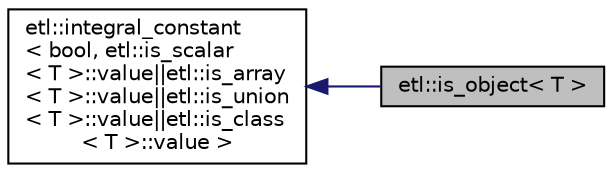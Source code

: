 digraph "etl::is_object&lt; T &gt;"
{
  edge [fontname="Helvetica",fontsize="10",labelfontname="Helvetica",labelfontsize="10"];
  node [fontname="Helvetica",fontsize="10",shape=record];
  rankdir="LR";
  Node0 [label="etl::is_object\< T \>",height=0.2,width=0.4,color="black", fillcolor="grey75", style="filled", fontcolor="black"];
  Node1 -> Node0 [dir="back",color="midnightblue",fontsize="10",style="solid",fontname="Helvetica"];
  Node1 [label="etl::integral_constant\l\< bool, etl::is_scalar\l\< T \>::value\|\|etl::is_array\l\< T \>::value\|\|etl::is_union\l\< T \>::value\|\|etl::is_class\l\< T \>::value \>",height=0.2,width=0.4,color="black", fillcolor="white", style="filled",URL="$structetl_1_1integral__constant.html"];
}
